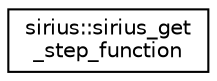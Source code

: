 digraph "Graphical Class Hierarchy"
{
 // INTERACTIVE_SVG=YES
  edge [fontname="Helvetica",fontsize="10",labelfontname="Helvetica",labelfontsize="10"];
  node [fontname="Helvetica",fontsize="10",shape=record];
  rankdir="LR";
  Node1 [label="sirius::sirius_get\l_step_function",height=0.2,width=0.4,color="black", fillcolor="white", style="filled",URL="$interfacesirius_1_1sirius__get__step__function.html"];
}
